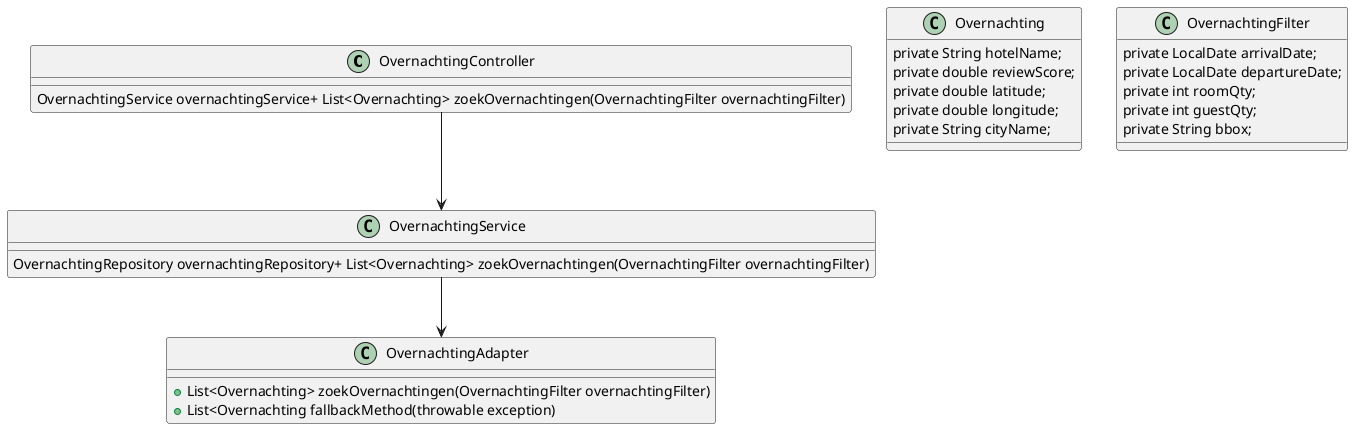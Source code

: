 @startuml 

class OvernachtingController {
    
OvernachtingService overnachtingService+ List<Overnachting> zoekOvernachtingen(OvernachtingFilter overnachtingFilter)
}

class OvernachtingService {
    
OvernachtingRepository overnachtingRepository+ List<Overnachting> zoekOvernachtingen(OvernachtingFilter overnachtingFilter)

}

class OvernachtingAdapter {
    + List<Overnachting> zoekOvernachtingen(OvernachtingFilter overnachtingFilter)
    + List<Overnachting fallbackMethod(throwable exception)
}

class Overnachting {
    private String hotelName;
    private double reviewScore;
    private double latitude;
    private double longitude;
    private String cityName;
}

class OvernachtingFilter {
    private LocalDate arrivalDate;
    private LocalDate departureDate;
    private int roomQty;
    private int guestQty;
    private String bbox;
}

OvernachtingController --> OvernachtingService
OvernachtingService --> OvernachtingAdapter

@enduml